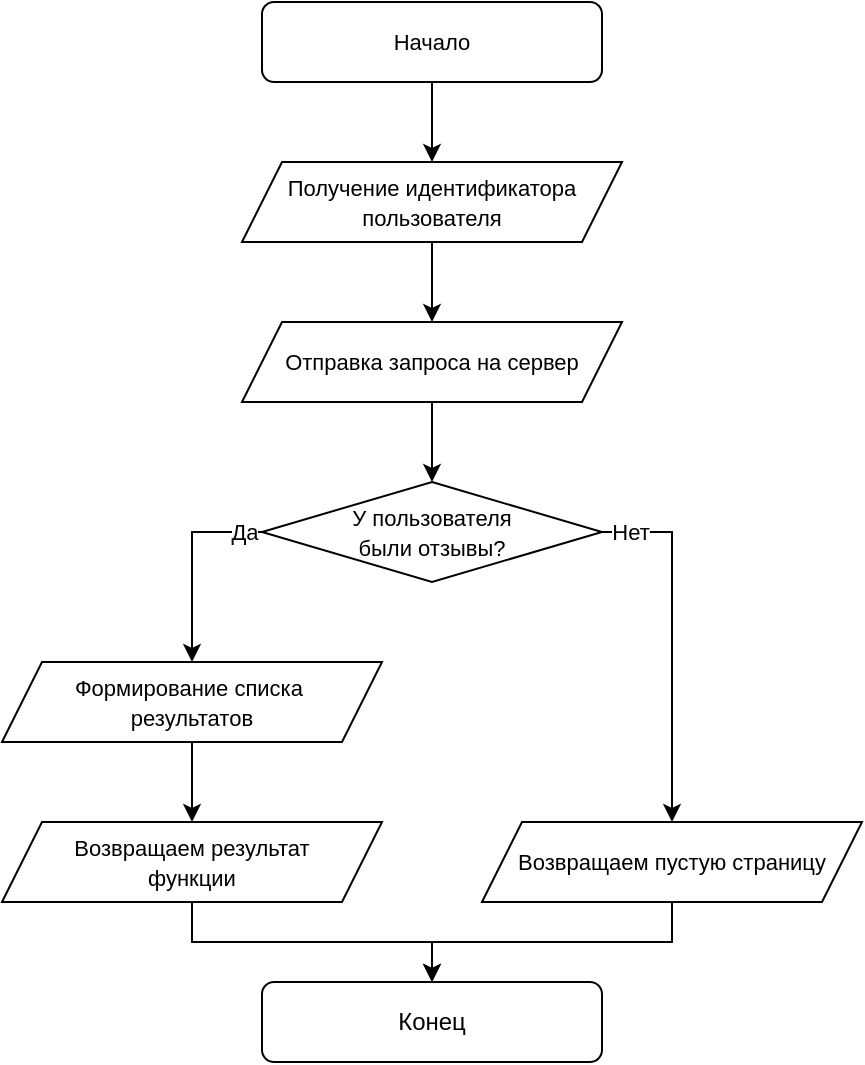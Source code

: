 <mxfile version="18.1.3" type="device"><diagram id="C5RBs43oDa-KdzZeNtuy" name="Page-1"><mxGraphModel dx="1422" dy="851" grid="1" gridSize="10" guides="1" tooltips="1" connect="1" arrows="1" fold="1" page="1" pageScale="1" pageWidth="827" pageHeight="1169" math="0" shadow="0"><root><mxCell id="WIyWlLk6GJQsqaUBKTNV-0"/><mxCell id="WIyWlLk6GJQsqaUBKTNV-1" parent="WIyWlLk6GJQsqaUBKTNV-0"/><mxCell id="mK5s5GBLqwpByFAP1f_a-11" style="edgeStyle=orthogonalEdgeStyle;rounded=0;orthogonalLoop=1;jettySize=auto;html=1;exitX=0.5;exitY=1;exitDx=0;exitDy=0;entryX=0.5;entryY=0;entryDx=0;entryDy=0;fontSize=11;" edge="1" parent="WIyWlLk6GJQsqaUBKTNV-1" source="mK5s5GBLqwpByFAP1f_a-12" target="mK5s5GBLqwpByFAP1f_a-14"><mxGeometry relative="1" as="geometry"/></mxCell><mxCell id="mK5s5GBLqwpByFAP1f_a-12" value="&lt;font style=&quot;font-size: 11px&quot;&gt;Начало&lt;/font&gt;" style="rounded=1;whiteSpace=wrap;html=1;fontSize=12;glass=0;strokeWidth=1;shadow=0;" vertex="1" parent="WIyWlLk6GJQsqaUBKTNV-1"><mxGeometry x="230" y="200" width="170" height="40" as="geometry"/></mxCell><mxCell id="mK5s5GBLqwpByFAP1f_a-38" style="edgeStyle=orthogonalEdgeStyle;rounded=0;orthogonalLoop=1;jettySize=auto;html=1;exitX=0.5;exitY=1;exitDx=0;exitDy=0;entryX=0.5;entryY=0;entryDx=0;entryDy=0;" edge="1" parent="WIyWlLk6GJQsqaUBKTNV-1" source="mK5s5GBLqwpByFAP1f_a-14" target="mK5s5GBLqwpByFAP1f_a-37"><mxGeometry relative="1" as="geometry"/></mxCell><mxCell id="mK5s5GBLqwpByFAP1f_a-14" value="&lt;font style=&quot;font-size: 11px&quot;&gt;Получение идентификатора&lt;br&gt;пользователя&lt;br&gt;&lt;/font&gt;" style="shape=parallelogram;perimeter=parallelogramPerimeter;whiteSpace=wrap;html=1;fixedSize=1;fontFamily=Helvetica;fontSize=12;" vertex="1" parent="WIyWlLk6GJQsqaUBKTNV-1"><mxGeometry x="220" y="280" width="190" height="40" as="geometry"/></mxCell><mxCell id="mK5s5GBLqwpByFAP1f_a-44" style="edgeStyle=orthogonalEdgeStyle;rounded=0;orthogonalLoop=1;jettySize=auto;html=1;exitX=0.5;exitY=1;exitDx=0;exitDy=0;entryX=0.5;entryY=0;entryDx=0;entryDy=0;fontSize=11;" edge="1" parent="WIyWlLk6GJQsqaUBKTNV-1" source="mK5s5GBLqwpByFAP1f_a-16" target="mK5s5GBLqwpByFAP1f_a-36"><mxGeometry relative="1" as="geometry"/></mxCell><mxCell id="mK5s5GBLqwpByFAP1f_a-16" value="&lt;span style=&quot;font-size: 11px;&quot;&gt;Формирование списка&amp;nbsp;&lt;br&gt;результатов&lt;br&gt;&lt;/span&gt;" style="shape=parallelogram;perimeter=parallelogramPerimeter;whiteSpace=wrap;html=1;fixedSize=1;fontFamily=Helvetica;fontSize=12;" vertex="1" parent="WIyWlLk6GJQsqaUBKTNV-1"><mxGeometry x="100" y="530" width="190" height="40" as="geometry"/></mxCell><mxCell id="mK5s5GBLqwpByFAP1f_a-22" value="Конец" style="rounded=1;whiteSpace=wrap;html=1;fontSize=12;glass=0;strokeWidth=1;shadow=0;" vertex="1" parent="WIyWlLk6GJQsqaUBKTNV-1"><mxGeometry x="230" y="690" width="170" height="40" as="geometry"/></mxCell><mxCell id="mK5s5GBLqwpByFAP1f_a-30" style="edgeStyle=orthogonalEdgeStyle;rounded=0;orthogonalLoop=1;jettySize=auto;html=1;exitX=0;exitY=0.5;exitDx=0;exitDy=0;fontSize=11;entryX=0.5;entryY=0;entryDx=0;entryDy=0;" edge="1" parent="WIyWlLk6GJQsqaUBKTNV-1" source="mK5s5GBLqwpByFAP1f_a-34" target="mK5s5GBLqwpByFAP1f_a-16"><mxGeometry relative="1" as="geometry"><Array as="points"><mxPoint x="195" y="465"/></Array><mxPoint x="180" y="520" as="targetPoint"/></mxGeometry></mxCell><mxCell id="mK5s5GBLqwpByFAP1f_a-31" value="Да" style="edgeLabel;html=1;align=center;verticalAlign=middle;resizable=0;points=[];fontSize=11;" vertex="1" connectable="0" parent="mK5s5GBLqwpByFAP1f_a-30"><mxGeometry x="-0.797" y="-1" relative="1" as="geometry"><mxPoint x="1" y="1" as="offset"/></mxGeometry></mxCell><mxCell id="mK5s5GBLqwpByFAP1f_a-46" style="edgeStyle=orthogonalEdgeStyle;rounded=0;orthogonalLoop=1;jettySize=auto;html=1;exitX=1;exitY=0.5;exitDx=0;exitDy=0;entryX=0.5;entryY=0;entryDx=0;entryDy=0;fontSize=11;" edge="1" parent="WIyWlLk6GJQsqaUBKTNV-1" source="mK5s5GBLqwpByFAP1f_a-34" target="mK5s5GBLqwpByFAP1f_a-48"><mxGeometry relative="1" as="geometry"><Array as="points"><mxPoint x="435" y="465"/></Array></mxGeometry></mxCell><mxCell id="mK5s5GBLqwpByFAP1f_a-47" value="Нет" style="edgeLabel;html=1;align=center;verticalAlign=middle;resizable=0;points=[];fontSize=11;" vertex="1" connectable="0" parent="mK5s5GBLqwpByFAP1f_a-46"><mxGeometry x="-0.883" y="3" relative="1" as="geometry"><mxPoint x="3" y="3" as="offset"/></mxGeometry></mxCell><mxCell id="mK5s5GBLqwpByFAP1f_a-34" value="&lt;span style=&quot;font-size: 11px;&quot;&gt;У пользователя&lt;br&gt;были отзывы?&lt;br&gt;&lt;/span&gt;" style="rhombus;whiteSpace=wrap;html=1;fontFamily=Helvetica;fontSize=12;" vertex="1" parent="WIyWlLk6GJQsqaUBKTNV-1"><mxGeometry x="230" y="440" width="170" height="50" as="geometry"/></mxCell><mxCell id="mK5s5GBLqwpByFAP1f_a-45" style="edgeStyle=orthogonalEdgeStyle;rounded=0;orthogonalLoop=1;jettySize=auto;html=1;exitX=0.5;exitY=1;exitDx=0;exitDy=0;entryX=0.5;entryY=0;entryDx=0;entryDy=0;fontSize=11;" edge="1" parent="WIyWlLk6GJQsqaUBKTNV-1" source="mK5s5GBLqwpByFAP1f_a-36" target="mK5s5GBLqwpByFAP1f_a-22"><mxGeometry relative="1" as="geometry"/></mxCell><mxCell id="mK5s5GBLqwpByFAP1f_a-36" value="&lt;span style=&quot;font-size: 11px;&quot;&gt;Возвращаем результат &lt;br&gt;функции&lt;/span&gt;" style="shape=parallelogram;perimeter=parallelogramPerimeter;whiteSpace=wrap;html=1;fixedSize=1;fontFamily=Helvetica;fontSize=12;" vertex="1" parent="WIyWlLk6GJQsqaUBKTNV-1"><mxGeometry x="100" y="610" width="190" height="40" as="geometry"/></mxCell><mxCell id="mK5s5GBLqwpByFAP1f_a-42" style="edgeStyle=orthogonalEdgeStyle;rounded=0;orthogonalLoop=1;jettySize=auto;html=1;exitX=0.5;exitY=1;exitDx=0;exitDy=0;entryX=0.5;entryY=0;entryDx=0;entryDy=0;fontSize=11;" edge="1" parent="WIyWlLk6GJQsqaUBKTNV-1" source="mK5s5GBLqwpByFAP1f_a-37" target="mK5s5GBLqwpByFAP1f_a-34"><mxGeometry relative="1" as="geometry"/></mxCell><mxCell id="mK5s5GBLqwpByFAP1f_a-37" value="&lt;font style=&quot;font-size: 11px&quot;&gt;Отправка запроса на сервер&lt;br&gt;&lt;/font&gt;" style="shape=parallelogram;perimeter=parallelogramPerimeter;whiteSpace=wrap;html=1;fixedSize=1;fontFamily=Helvetica;fontSize=12;" vertex="1" parent="WIyWlLk6GJQsqaUBKTNV-1"><mxGeometry x="220" y="360" width="190" height="40" as="geometry"/></mxCell><mxCell id="mK5s5GBLqwpByFAP1f_a-50" style="edgeStyle=orthogonalEdgeStyle;rounded=0;orthogonalLoop=1;jettySize=auto;html=1;exitX=0.5;exitY=1;exitDx=0;exitDy=0;entryX=0.5;entryY=0;entryDx=0;entryDy=0;fontSize=11;" edge="1" parent="WIyWlLk6GJQsqaUBKTNV-1" source="mK5s5GBLqwpByFAP1f_a-48" target="mK5s5GBLqwpByFAP1f_a-22"><mxGeometry relative="1" as="geometry"/></mxCell><mxCell id="mK5s5GBLqwpByFAP1f_a-48" value="&lt;span style=&quot;font-size: 11px;&quot;&gt;Возвращаем пустую страницу&lt;/span&gt;" style="shape=parallelogram;perimeter=parallelogramPerimeter;whiteSpace=wrap;html=1;fixedSize=1;fontFamily=Helvetica;fontSize=12;" vertex="1" parent="WIyWlLk6GJQsqaUBKTNV-1"><mxGeometry x="340" y="610" width="190" height="40" as="geometry"/></mxCell></root></mxGraphModel></diagram></mxfile>